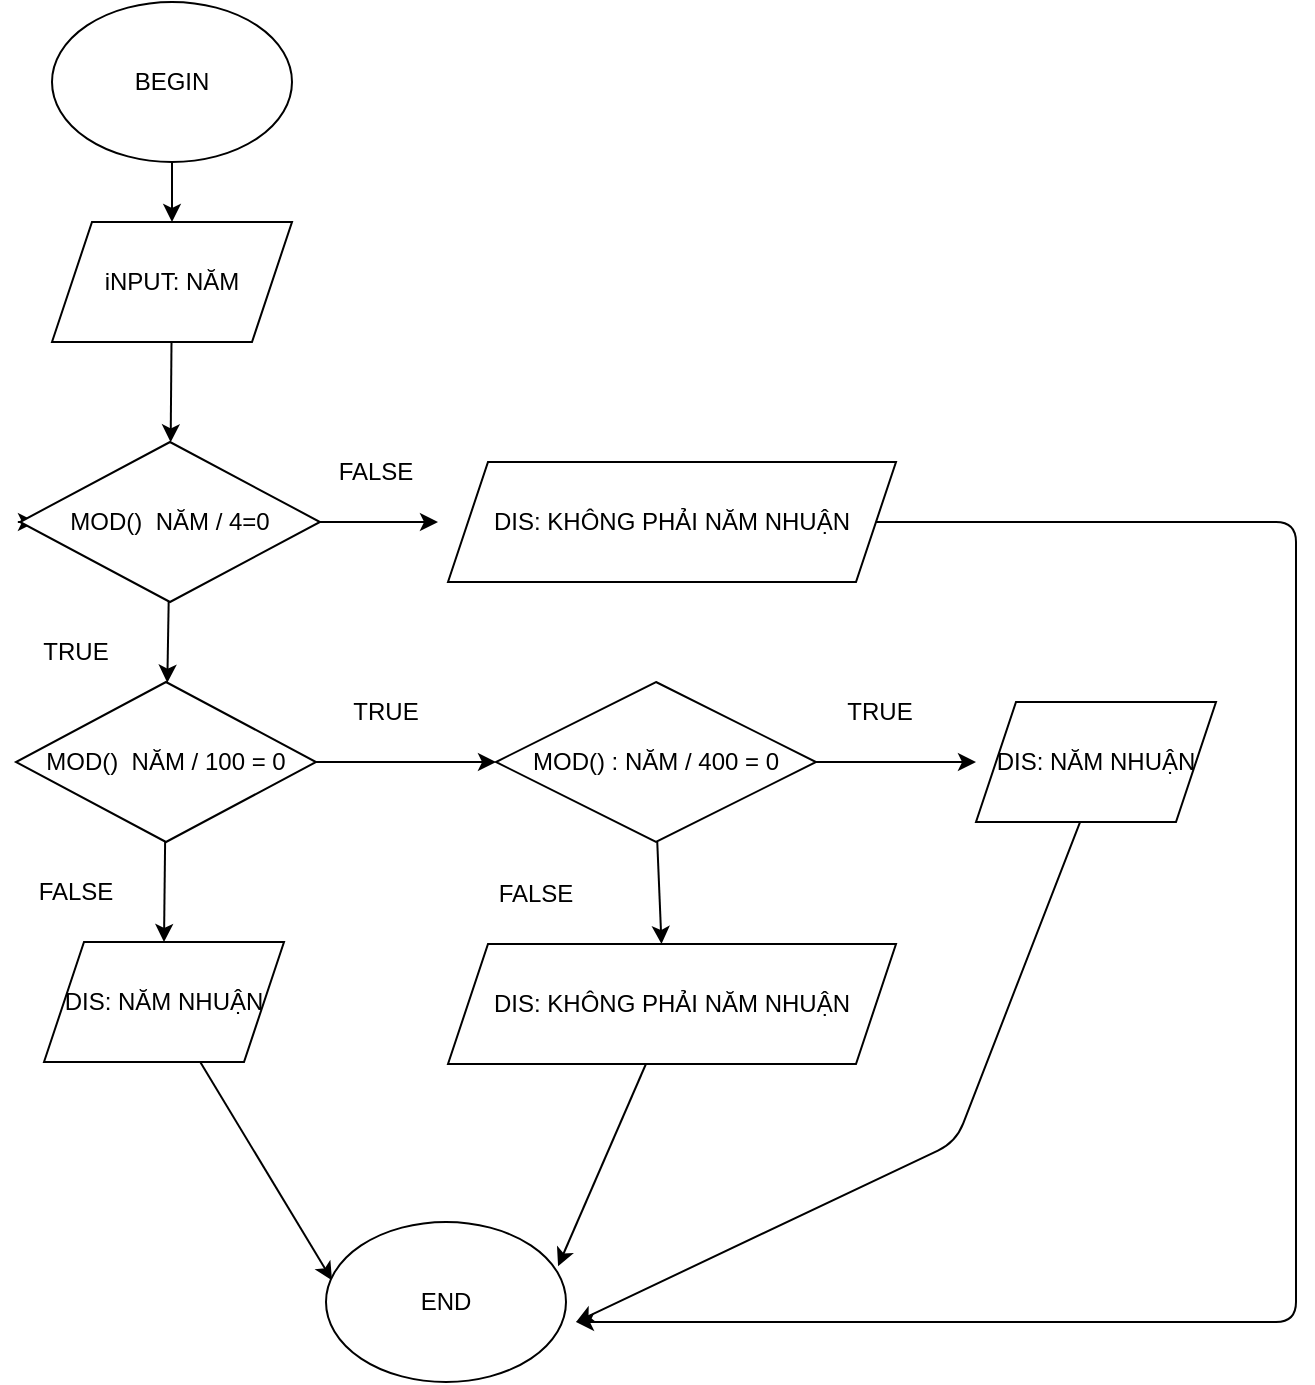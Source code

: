 <mxfile>
    <diagram id="bcoOkqwhEv0nLRkLJggD" name="Page-1">
        <mxGraphModel dx="839" dy="565" grid="1" gridSize="10" guides="1" tooltips="1" connect="1" arrows="1" fold="1" page="1" pageScale="1" pageWidth="850" pageHeight="1100" math="0" shadow="0">
            <root>
                <mxCell id="0"/>
                <mxCell id="1" parent="0"/>
                <mxCell id="31" value="" style="edgeStyle=none;html=1;" edge="1" parent="1" source="2" target="3">
                    <mxGeometry relative="1" as="geometry"/>
                </mxCell>
                <mxCell id="2" value="BEGIN" style="ellipse;whiteSpace=wrap;html=1;" vertex="1" parent="1">
                    <mxGeometry x="228" y="10" width="120" height="80" as="geometry"/>
                </mxCell>
                <mxCell id="25" value="" style="edgeStyle=none;html=1;" edge="1" parent="1" source="3" target="4">
                    <mxGeometry relative="1" as="geometry"/>
                </mxCell>
                <mxCell id="3" value="iNPUT: NĂM" style="shape=parallelogram;perimeter=parallelogramPerimeter;whiteSpace=wrap;html=1;fixedSize=1;" vertex="1" parent="1">
                    <mxGeometry x="228" y="120" width="120" height="60" as="geometry"/>
                </mxCell>
                <mxCell id="6" value="" style="edgeStyle=none;html=1;" edge="1" parent="1" source="4" target="5">
                    <mxGeometry relative="1" as="geometry"/>
                </mxCell>
                <mxCell id="17" style="edgeStyle=none;html=1;" edge="1" parent="1">
                    <mxGeometry relative="1" as="geometry">
                        <mxPoint x="220" y="270" as="targetPoint"/>
                        <mxPoint x="220" y="270" as="sourcePoint"/>
                        <Array as="points">
                            <mxPoint x="210" y="270"/>
                        </Array>
                    </mxGeometry>
                </mxCell>
                <mxCell id="22" value="" style="edgeStyle=none;html=1;" edge="1" parent="1" source="4">
                    <mxGeometry relative="1" as="geometry">
                        <mxPoint x="421" y="270" as="targetPoint"/>
                    </mxGeometry>
                </mxCell>
                <mxCell id="4" value="MOD()&amp;nbsp; NĂM / 4=0" style="rhombus;whiteSpace=wrap;html=1;" vertex="1" parent="1">
                    <mxGeometry x="212" y="230" width="150" height="80" as="geometry"/>
                </mxCell>
                <mxCell id="9" value="" style="edgeStyle=none;html=1;entryX=0.5;entryY=0;entryDx=0;entryDy=0;" edge="1" parent="1" source="5" target="8">
                    <mxGeometry relative="1" as="geometry"/>
                </mxCell>
                <mxCell id="12" value="" style="edgeStyle=none;html=1;" edge="1" parent="1" source="5" target="11">
                    <mxGeometry relative="1" as="geometry"/>
                </mxCell>
                <mxCell id="5" value="MOD()&amp;nbsp; NĂM / 100 = 0" style="rhombus;whiteSpace=wrap;html=1;" vertex="1" parent="1">
                    <mxGeometry x="210" y="350" width="150" height="80" as="geometry"/>
                </mxCell>
                <mxCell id="7" value="TRUE" style="text;html=1;strokeColor=none;fillColor=none;align=center;verticalAlign=middle;whiteSpace=wrap;rounded=0;" vertex="1" parent="1">
                    <mxGeometry x="210" y="320" width="60" height="30" as="geometry"/>
                </mxCell>
                <mxCell id="27" style="edgeStyle=none;html=1;entryX=0.025;entryY=0.364;entryDx=0;entryDy=0;entryPerimeter=0;" edge="1" parent="1" source="8" target="26">
                    <mxGeometry relative="1" as="geometry"/>
                </mxCell>
                <mxCell id="8" value="DIS: NĂM NHUẬN" style="shape=parallelogram;perimeter=parallelogramPerimeter;whiteSpace=wrap;html=1;fixedSize=1;" vertex="1" parent="1">
                    <mxGeometry x="224" y="480" width="120" height="60" as="geometry"/>
                </mxCell>
                <mxCell id="10" value="FALSE" style="text;html=1;strokeColor=none;fillColor=none;align=center;verticalAlign=middle;whiteSpace=wrap;rounded=0;" vertex="1" parent="1">
                    <mxGeometry x="210" y="440" width="60" height="30" as="geometry"/>
                </mxCell>
                <mxCell id="20" value="" style="edgeStyle=none;html=1;" edge="1" parent="1" source="11">
                    <mxGeometry relative="1" as="geometry">
                        <mxPoint x="690.0" y="390" as="targetPoint"/>
                    </mxGeometry>
                </mxCell>
                <mxCell id="11" value="MOD() : NĂM / 400 = 0" style="rhombus;whiteSpace=wrap;html=1;" vertex="1" parent="1">
                    <mxGeometry x="450" y="350" width="160" height="80" as="geometry"/>
                </mxCell>
                <mxCell id="13" value="TRUE" style="text;html=1;strokeColor=none;fillColor=none;align=center;verticalAlign=middle;whiteSpace=wrap;rounded=0;" vertex="1" parent="1">
                    <mxGeometry x="365" y="350" width="60" height="30" as="geometry"/>
                </mxCell>
                <mxCell id="14" value="FALSE" style="text;html=1;strokeColor=none;fillColor=none;align=center;verticalAlign=middle;whiteSpace=wrap;rounded=0;" vertex="1" parent="1">
                    <mxGeometry x="440" y="441" width="60" height="30" as="geometry"/>
                </mxCell>
                <mxCell id="15" value="" style="edgeStyle=none;html=1;" edge="1" parent="1">
                    <mxGeometry relative="1" as="geometry">
                        <mxPoint x="530.625" y="430" as="sourcePoint"/>
                        <mxPoint x="532.75" y="481" as="targetPoint"/>
                    </mxGeometry>
                </mxCell>
                <mxCell id="28" style="edgeStyle=none;html=1;entryX=0.967;entryY=0.276;entryDx=0;entryDy=0;entryPerimeter=0;" edge="1" parent="1" source="16" target="26">
                    <mxGeometry relative="1" as="geometry"/>
                </mxCell>
                <mxCell id="16" value="DIS: KHÔNG PHẢI NĂM NHUẬN" style="shape=parallelogram;perimeter=parallelogramPerimeter;whiteSpace=wrap;html=1;fixedSize=1;" vertex="1" parent="1">
                    <mxGeometry x="426" y="481" width="224" height="60" as="geometry"/>
                </mxCell>
                <mxCell id="18" value="TRUE" style="text;html=1;strokeColor=none;fillColor=none;align=center;verticalAlign=middle;whiteSpace=wrap;rounded=0;" vertex="1" parent="1">
                    <mxGeometry x="612" y="350" width="60" height="30" as="geometry"/>
                </mxCell>
                <mxCell id="29" style="edgeStyle=none;html=1;" edge="1" parent="1">
                    <mxGeometry relative="1" as="geometry">
                        <mxPoint x="490.0" y="670" as="targetPoint"/>
                        <mxPoint x="743.333" y="416.667" as="sourcePoint"/>
                        <Array as="points">
                            <mxPoint x="680" y="580"/>
                        </Array>
                    </mxGeometry>
                </mxCell>
                <mxCell id="23" value="FALSE" style="text;html=1;strokeColor=none;fillColor=none;align=center;verticalAlign=middle;whiteSpace=wrap;rounded=0;" vertex="1" parent="1">
                    <mxGeometry x="360" y="230" width="60" height="30" as="geometry"/>
                </mxCell>
                <mxCell id="30" style="edgeStyle=none;html=1;" edge="1" parent="1" source="24">
                    <mxGeometry relative="1" as="geometry">
                        <mxPoint x="490" y="670" as="targetPoint"/>
                        <Array as="points">
                            <mxPoint x="850" y="270"/>
                            <mxPoint x="850" y="670"/>
                        </Array>
                    </mxGeometry>
                </mxCell>
                <mxCell id="24" value="DIS: KHÔNG PHẢI NĂM NHUẬN" style="shape=parallelogram;perimeter=parallelogramPerimeter;whiteSpace=wrap;html=1;fixedSize=1;" vertex="1" parent="1">
                    <mxGeometry x="426" y="240" width="224" height="60" as="geometry"/>
                </mxCell>
                <mxCell id="26" value="END" style="ellipse;whiteSpace=wrap;html=1;" vertex="1" parent="1">
                    <mxGeometry x="365" y="620" width="120" height="80" as="geometry"/>
                </mxCell>
                <mxCell id="32" value="DIS: NĂM NHUẬN" style="shape=parallelogram;perimeter=parallelogramPerimeter;whiteSpace=wrap;html=1;fixedSize=1;" vertex="1" parent="1">
                    <mxGeometry x="690" y="360" width="120" height="60" as="geometry"/>
                </mxCell>
            </root>
        </mxGraphModel>
    </diagram>
</mxfile>